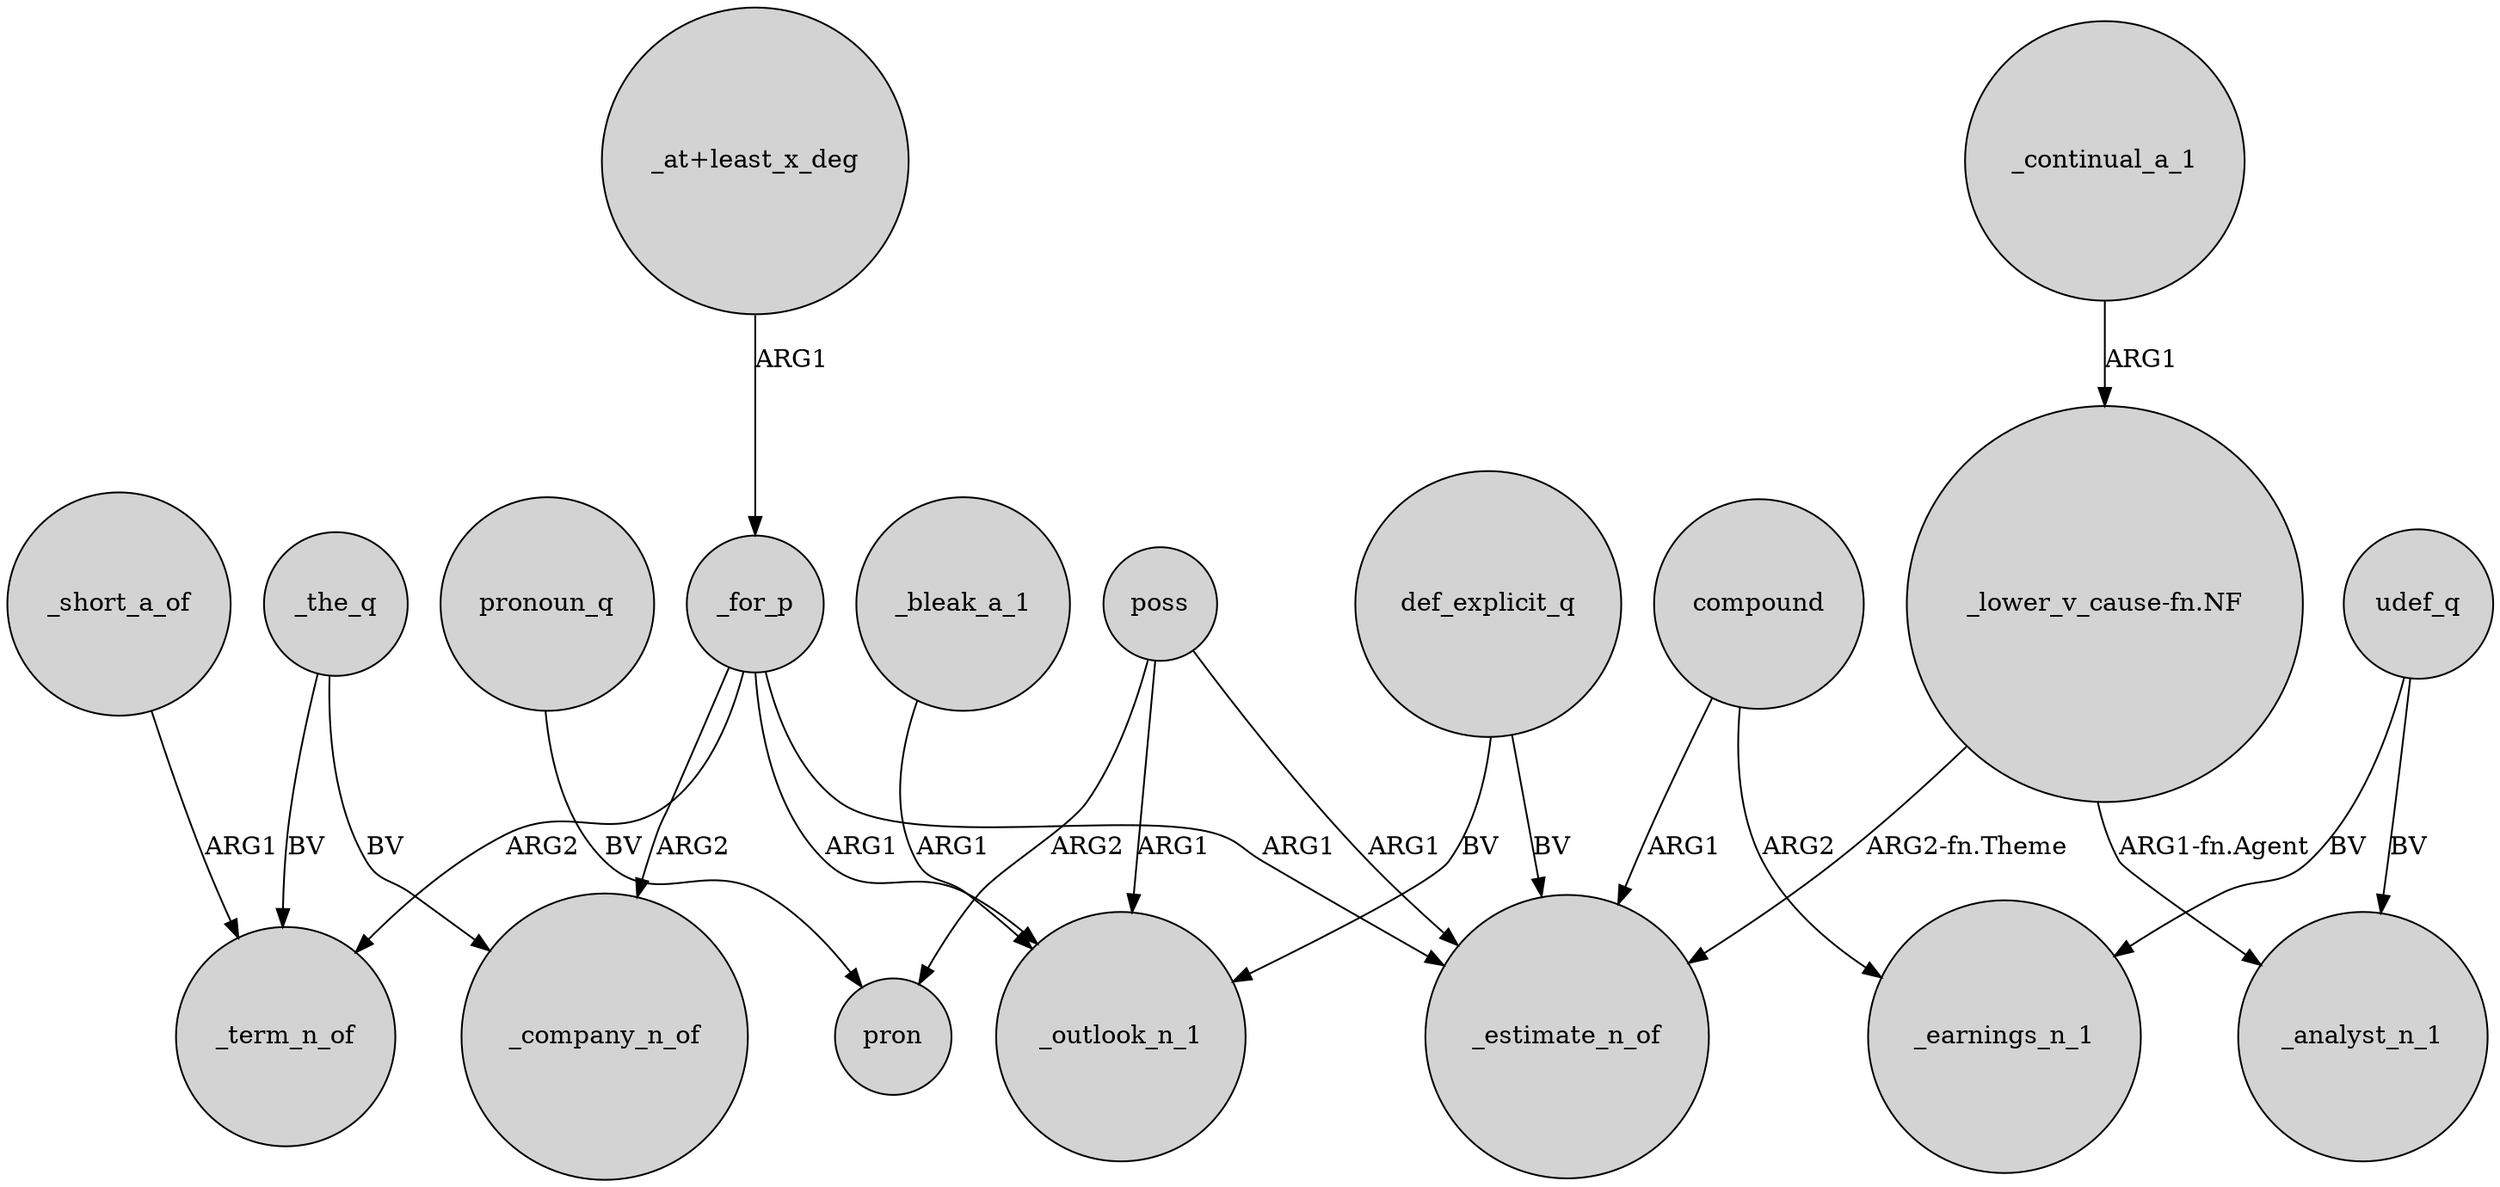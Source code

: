 digraph {
	node [shape=circle style=filled]
	_for_p -> _term_n_of [label=ARG2]
	poss -> _estimate_n_of [label=ARG1]
	compound -> _estimate_n_of [label=ARG1]
	poss -> pron [label=ARG2]
	udef_q -> _earnings_n_1 [label=BV]
	_short_a_of -> _term_n_of [label=ARG1]
	_for_p -> _outlook_n_1 [label=ARG1]
	"_at+least_x_deg" -> _for_p [label=ARG1]
	"_lower_v_cause-fn.NF" -> _estimate_n_of [label="ARG2-fn.Theme"]
	_the_q -> _company_n_of [label=BV]
	_for_p -> _estimate_n_of [label=ARG1]
	_the_q -> _term_n_of [label=BV]
	pronoun_q -> pron [label=BV]
	_for_p -> _company_n_of [label=ARG2]
	"_lower_v_cause-fn.NF" -> _analyst_n_1 [label="ARG1-fn.Agent"]
	_bleak_a_1 -> _outlook_n_1 [label=ARG1]
	def_explicit_q -> _estimate_n_of [label=BV]
	_continual_a_1 -> "_lower_v_cause-fn.NF" [label=ARG1]
	def_explicit_q -> _outlook_n_1 [label=BV]
	compound -> _earnings_n_1 [label=ARG2]
	poss -> _outlook_n_1 [label=ARG1]
	udef_q -> _analyst_n_1 [label=BV]
}

